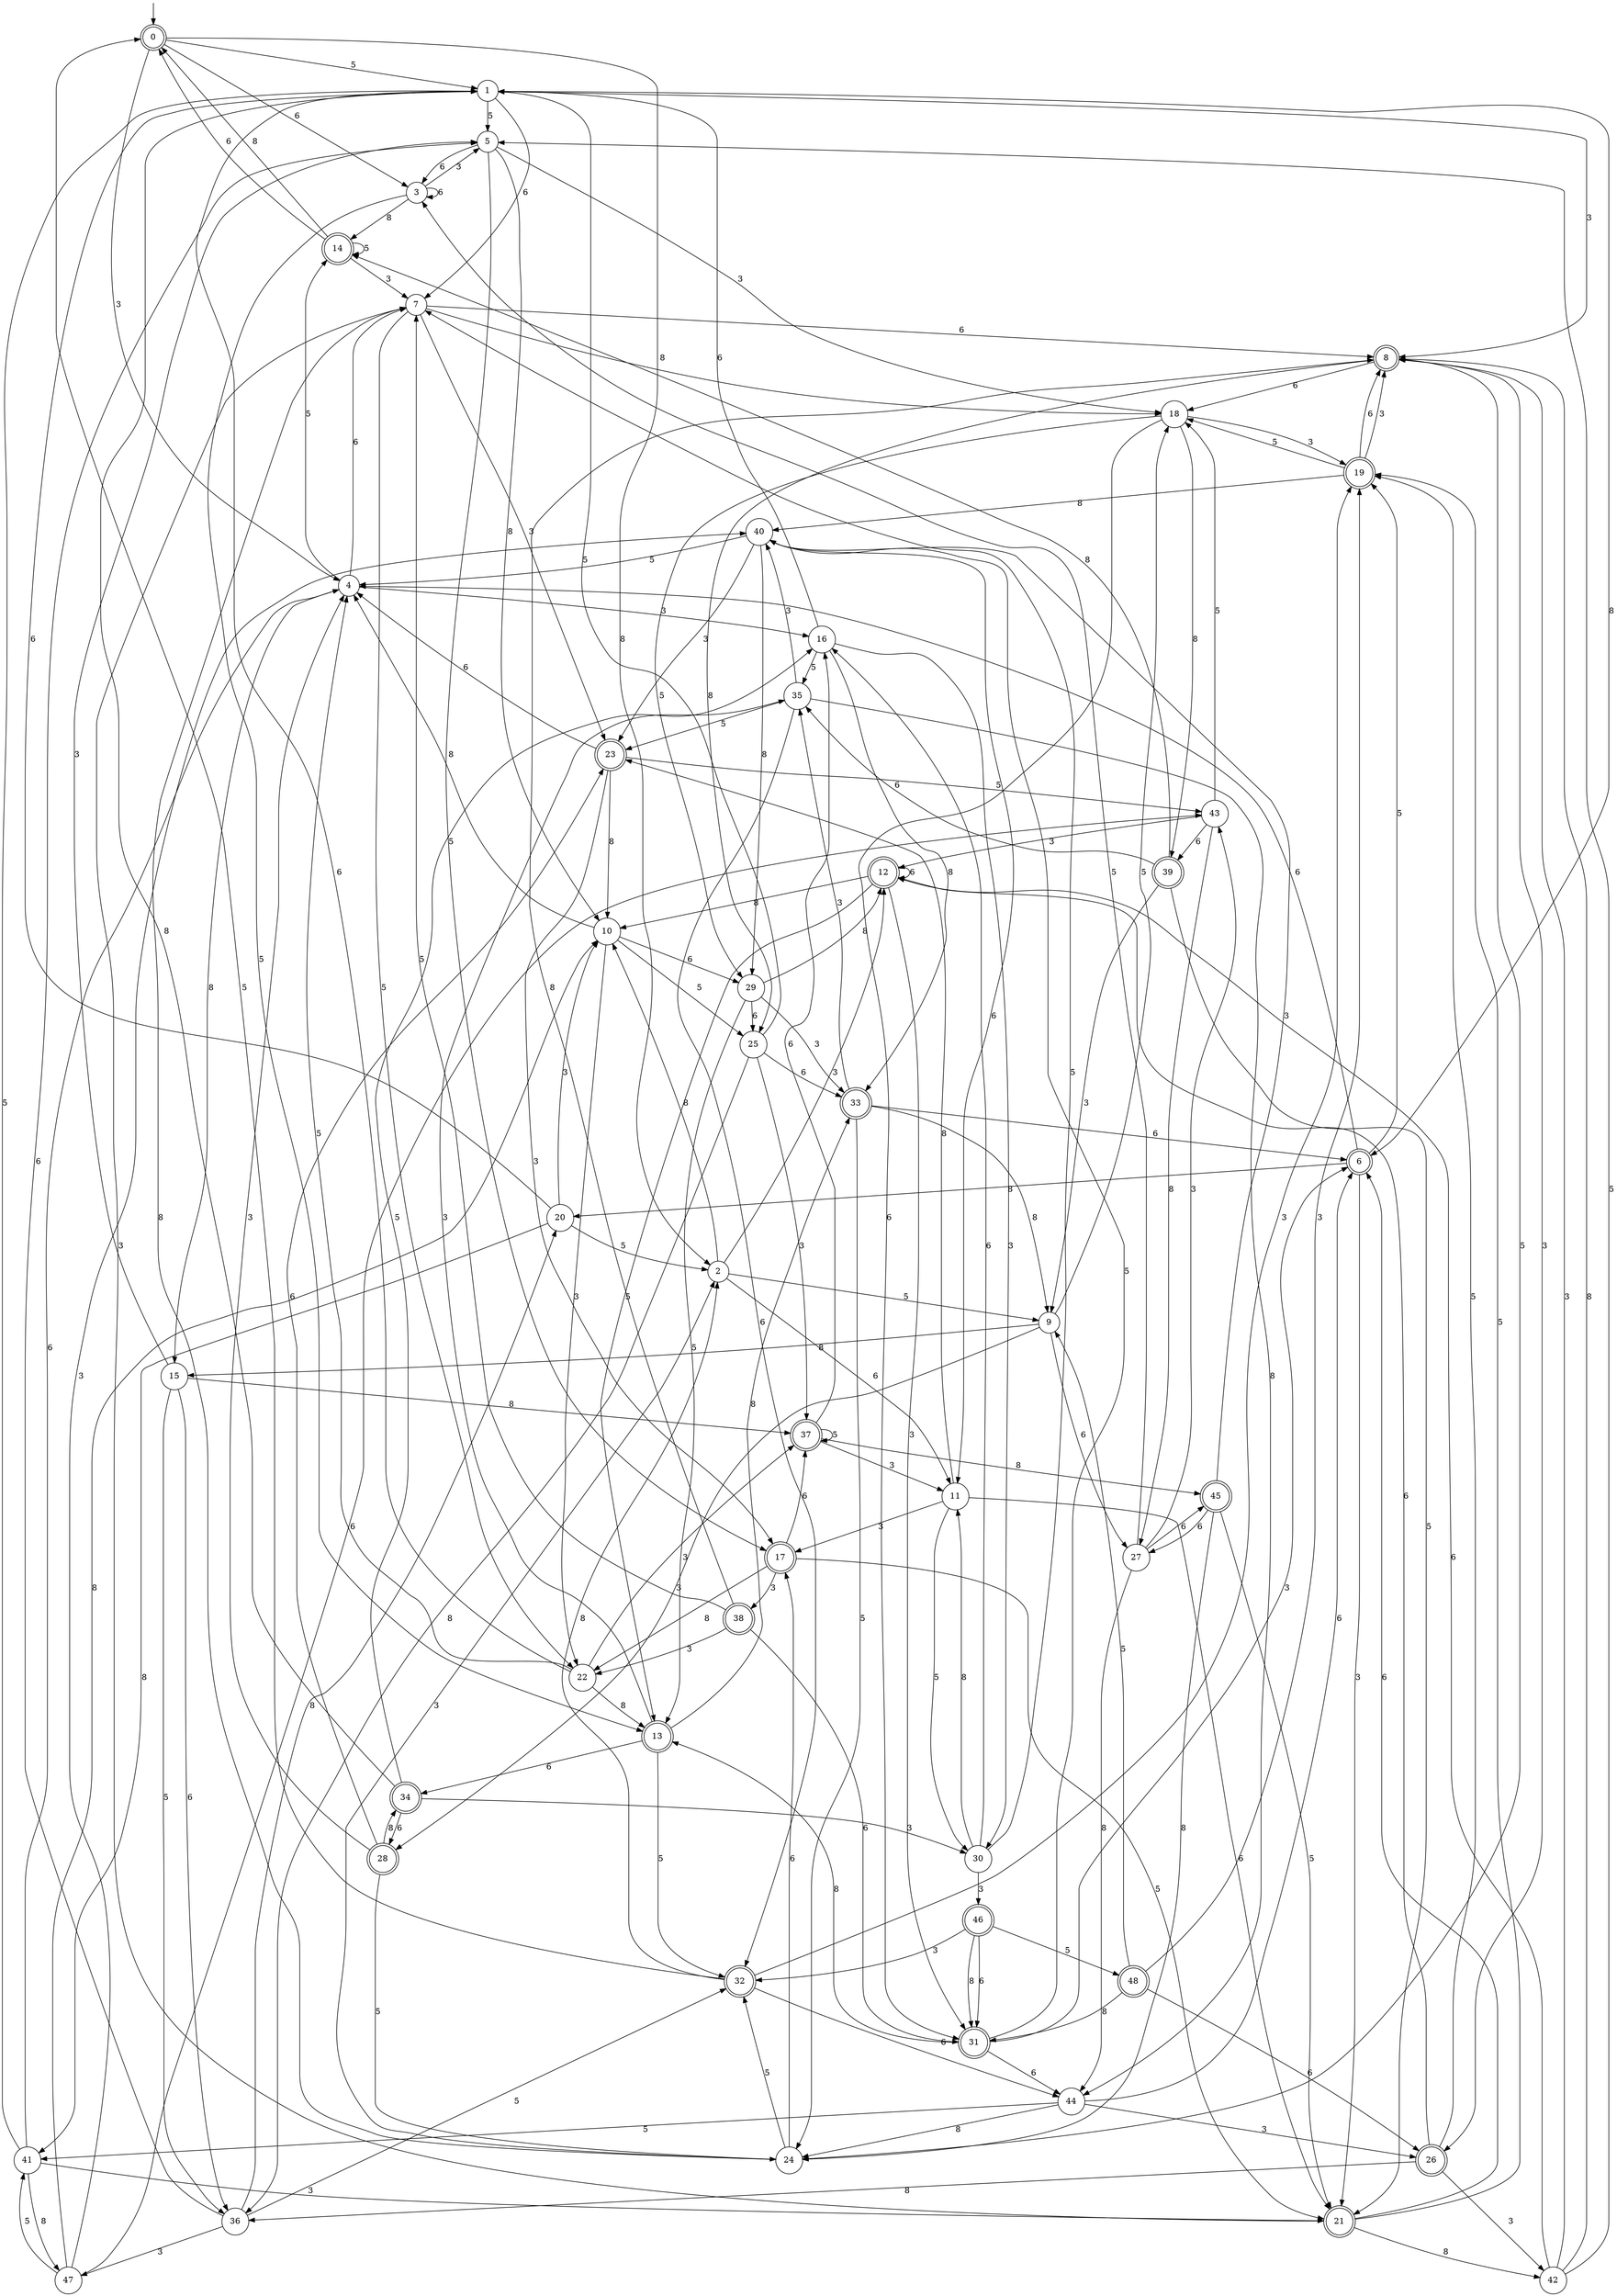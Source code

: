 digraph g {

	s0 [shape="doublecircle" label="0"];
	s1 [shape="circle" label="1"];
	s2 [shape="circle" label="2"];
	s3 [shape="circle" label="3"];
	s4 [shape="circle" label="4"];
	s5 [shape="circle" label="5"];
	s6 [shape="doublecircle" label="6"];
	s7 [shape="circle" label="7"];
	s8 [shape="doublecircle" label="8"];
	s9 [shape="circle" label="9"];
	s10 [shape="circle" label="10"];
	s11 [shape="circle" label="11"];
	s12 [shape="doublecircle" label="12"];
	s13 [shape="doublecircle" label="13"];
	s14 [shape="doublecircle" label="14"];
	s15 [shape="circle" label="15"];
	s16 [shape="circle" label="16"];
	s17 [shape="doublecircle" label="17"];
	s18 [shape="circle" label="18"];
	s19 [shape="doublecircle" label="19"];
	s20 [shape="circle" label="20"];
	s21 [shape="doublecircle" label="21"];
	s22 [shape="circle" label="22"];
	s23 [shape="doublecircle" label="23"];
	s24 [shape="circle" label="24"];
	s25 [shape="circle" label="25"];
	s26 [shape="doublecircle" label="26"];
	s27 [shape="circle" label="27"];
	s28 [shape="doublecircle" label="28"];
	s29 [shape="circle" label="29"];
	s30 [shape="circle" label="30"];
	s31 [shape="doublecircle" label="31"];
	s32 [shape="doublecircle" label="32"];
	s33 [shape="doublecircle" label="33"];
	s34 [shape="doublecircle" label="34"];
	s35 [shape="circle" label="35"];
	s36 [shape="circle" label="36"];
	s37 [shape="doublecircle" label="37"];
	s38 [shape="doublecircle" label="38"];
	s39 [shape="doublecircle" label="39"];
	s40 [shape="circle" label="40"];
	s41 [shape="circle" label="41"];
	s42 [shape="circle" label="42"];
	s43 [shape="circle" label="43"];
	s44 [shape="circle" label="44"];
	s45 [shape="doublecircle" label="45"];
	s46 [shape="doublecircle" label="46"];
	s47 [shape="circle" label="47"];
	s48 [shape="doublecircle" label="48"];
	s0 -> s1 [label="5"];
	s0 -> s2 [label="8"];
	s0 -> s3 [label="6"];
	s0 -> s4 [label="3"];
	s1 -> s5 [label="5"];
	s1 -> s6 [label="8"];
	s1 -> s7 [label="6"];
	s1 -> s8 [label="3"];
	s2 -> s9 [label="5"];
	s2 -> s10 [label="8"];
	s2 -> s11 [label="6"];
	s2 -> s12 [label="3"];
	s3 -> s13 [label="5"];
	s3 -> s14 [label="8"];
	s3 -> s3 [label="6"];
	s3 -> s5 [label="3"];
	s4 -> s14 [label="5"];
	s4 -> s15 [label="8"];
	s4 -> s7 [label="6"];
	s4 -> s16 [label="3"];
	s5 -> s17 [label="5"];
	s5 -> s10 [label="8"];
	s5 -> s3 [label="6"];
	s5 -> s18 [label="3"];
	s6 -> s19 [label="5"];
	s6 -> s20 [label="8"];
	s6 -> s4 [label="6"];
	s6 -> s21 [label="3"];
	s7 -> s22 [label="5"];
	s7 -> s18 [label="8"];
	s7 -> s8 [label="6"];
	s7 -> s23 [label="3"];
	s8 -> s24 [label="5"];
	s8 -> s25 [label="8"];
	s8 -> s18 [label="6"];
	s8 -> s26 [label="3"];
	s9 -> s18 [label="5"];
	s9 -> s15 [label="8"];
	s9 -> s27 [label="6"];
	s9 -> s28 [label="3"];
	s10 -> s25 [label="5"];
	s10 -> s4 [label="8"];
	s10 -> s29 [label="6"];
	s10 -> s22 [label="3"];
	s11 -> s30 [label="5"];
	s11 -> s23 [label="8"];
	s11 -> s21 [label="6"];
	s11 -> s17 [label="3"];
	s12 -> s13 [label="5"];
	s12 -> s10 [label="8"];
	s12 -> s12 [label="6"];
	s12 -> s31 [label="3"];
	s13 -> s32 [label="5"];
	s13 -> s33 [label="8"];
	s13 -> s34 [label="6"];
	s13 -> s35 [label="3"];
	s14 -> s14 [label="5"];
	s14 -> s0 [label="8"];
	s14 -> s0 [label="6"];
	s14 -> s7 [label="3"];
	s15 -> s36 [label="5"];
	s15 -> s37 [label="8"];
	s15 -> s36 [label="6"];
	s15 -> s5 [label="3"];
	s16 -> s35 [label="5"];
	s16 -> s33 [label="8"];
	s16 -> s1 [label="6"];
	s16 -> s30 [label="3"];
	s17 -> s21 [label="5"];
	s17 -> s22 [label="8"];
	s17 -> s37 [label="6"];
	s17 -> s38 [label="3"];
	s18 -> s29 [label="5"];
	s18 -> s39 [label="8"];
	s18 -> s31 [label="6"];
	s18 -> s19 [label="3"];
	s19 -> s18 [label="5"];
	s19 -> s40 [label="8"];
	s19 -> s8 [label="6"];
	s19 -> s8 [label="3"];
	s20 -> s2 [label="5"];
	s20 -> s41 [label="8"];
	s20 -> s1 [label="6"];
	s20 -> s10 [label="3"];
	s21 -> s19 [label="5"];
	s21 -> s42 [label="8"];
	s21 -> s6 [label="6"];
	s21 -> s7 [label="3"];
	s22 -> s4 [label="5"];
	s22 -> s13 [label="8"];
	s22 -> s1 [label="6"];
	s22 -> s37 [label="3"];
	s23 -> s43 [label="5"];
	s23 -> s10 [label="8"];
	s23 -> s4 [label="6"];
	s23 -> s17 [label="3"];
	s24 -> s32 [label="5"];
	s24 -> s7 [label="8"];
	s24 -> s17 [label="6"];
	s24 -> s2 [label="3"];
	s25 -> s1 [label="5"];
	s25 -> s36 [label="8"];
	s25 -> s33 [label="6"];
	s25 -> s37 [label="3"];
	s26 -> s19 [label="5"];
	s26 -> s36 [label="8"];
	s26 -> s12 [label="6"];
	s26 -> s42 [label="3"];
	s27 -> s3 [label="5"];
	s27 -> s44 [label="8"];
	s27 -> s45 [label="6"];
	s27 -> s43 [label="3"];
	s28 -> s24 [label="5"];
	s28 -> s34 [label="8"];
	s28 -> s23 [label="6"];
	s28 -> s4 [label="3"];
	s29 -> s13 [label="5"];
	s29 -> s12 [label="8"];
	s29 -> s25 [label="6"];
	s29 -> s33 [label="3"];
	s30 -> s7 [label="5"];
	s30 -> s11 [label="8"];
	s30 -> s16 [label="6"];
	s30 -> s46 [label="3"];
	s31 -> s40 [label="5"];
	s31 -> s13 [label="8"];
	s31 -> s44 [label="6"];
	s31 -> s6 [label="3"];
	s32 -> s0 [label="5"];
	s32 -> s2 [label="8"];
	s32 -> s44 [label="6"];
	s32 -> s19 [label="3"];
	s33 -> s24 [label="5"];
	s33 -> s9 [label="8"];
	s33 -> s6 [label="6"];
	s33 -> s35 [label="3"];
	s34 -> s16 [label="5"];
	s34 -> s1 [label="8"];
	s34 -> s28 [label="6"];
	s34 -> s30 [label="3"];
	s35 -> s23 [label="5"];
	s35 -> s44 [label="8"];
	s35 -> s32 [label="6"];
	s35 -> s40 [label="3"];
	s36 -> s32 [label="5"];
	s36 -> s20 [label="8"];
	s36 -> s5 [label="6"];
	s36 -> s47 [label="3"];
	s37 -> s37 [label="5"];
	s37 -> s45 [label="8"];
	s37 -> s16 [label="6"];
	s37 -> s11 [label="3"];
	s38 -> s7 [label="5"];
	s38 -> s8 [label="8"];
	s38 -> s31 [label="6"];
	s38 -> s22 [label="3"];
	s39 -> s21 [label="5"];
	s39 -> s14 [label="8"];
	s39 -> s35 [label="6"];
	s39 -> s9 [label="3"];
	s40 -> s4 [label="5"];
	s40 -> s29 [label="8"];
	s40 -> s11 [label="6"];
	s40 -> s23 [label="3"];
	s41 -> s1 [label="5"];
	s41 -> s47 [label="8"];
	s41 -> s4 [label="6"];
	s41 -> s21 [label="3"];
	s42 -> s5 [label="5"];
	s42 -> s8 [label="8"];
	s42 -> s12 [label="6"];
	s42 -> s8 [label="3"];
	s43 -> s18 [label="5"];
	s43 -> s27 [label="8"];
	s43 -> s39 [label="6"];
	s43 -> s12 [label="3"];
	s44 -> s41 [label="5"];
	s44 -> s24 [label="8"];
	s44 -> s6 [label="6"];
	s44 -> s26 [label="3"];
	s45 -> s21 [label="5"];
	s45 -> s24 [label="8"];
	s45 -> s27 [label="6"];
	s45 -> s40 [label="3"];
	s46 -> s48 [label="5"];
	s46 -> s31 [label="8"];
	s46 -> s31 [label="6"];
	s46 -> s32 [label="3"];
	s47 -> s41 [label="5"];
	s47 -> s10 [label="8"];
	s47 -> s43 [label="6"];
	s47 -> s40 [label="3"];
	s48 -> s9 [label="5"];
	s48 -> s31 [label="8"];
	s48 -> s26 [label="6"];
	s48 -> s19 [label="3"];

__start0 [label="" shape="none" width="0" height="0"];
__start0 -> s0;

}

